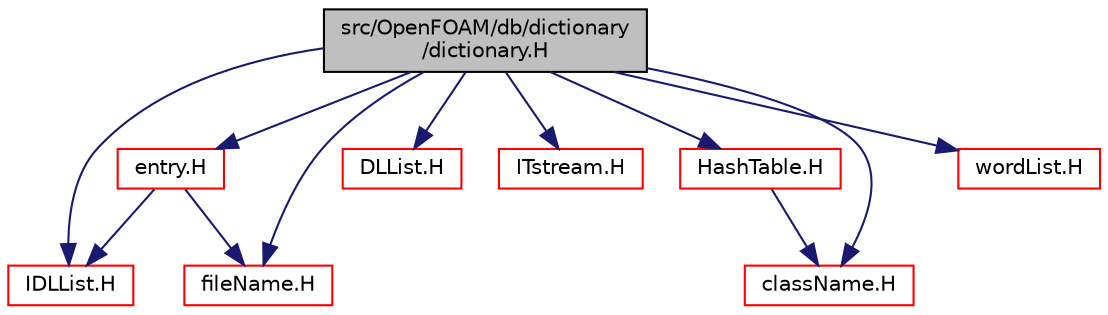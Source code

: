 digraph "src/OpenFOAM/db/dictionary/dictionary.H"
{
  bgcolor="transparent";
  edge [fontname="Helvetica",fontsize="10",labelfontname="Helvetica",labelfontsize="10"];
  node [fontname="Helvetica",fontsize="10",shape=record];
  Node1 [label="src/OpenFOAM/db/dictionary\l/dictionary.H",height=0.2,width=0.4,color="black", fillcolor="grey75", style="filled", fontcolor="black"];
  Node1 -> Node2 [color="midnightblue",fontsize="10",style="solid",fontname="Helvetica"];
  Node2 [label="entry.H",height=0.2,width=0.4,color="red",URL="$a07691.html"];
  Node2 -> Node3 [color="midnightblue",fontsize="10",style="solid",fontname="Helvetica"];
  Node3 [label="IDLList.H",height=0.2,width=0.4,color="red",URL="$a07609.html"];
  Node2 -> Node4 [color="midnightblue",fontsize="10",style="solid",fontname="Helvetica"];
  Node4 [label="fileName.H",height=0.2,width=0.4,color="red",URL="$a08959.html"];
  Node1 -> Node3 [color="midnightblue",fontsize="10",style="solid",fontname="Helvetica"];
  Node1 -> Node5 [color="midnightblue",fontsize="10",style="solid",fontname="Helvetica"];
  Node5 [label="DLList.H",height=0.2,width=0.4,color="red",URL="$a07606.html"];
  Node1 -> Node4 [color="midnightblue",fontsize="10",style="solid",fontname="Helvetica"];
  Node1 -> Node6 [color="midnightblue",fontsize="10",style="solid",fontname="Helvetica"];
  Node6 [label="ITstream.H",height=0.2,width=0.4,color="red",URL="$a07830.html"];
  Node1 -> Node7 [color="midnightblue",fontsize="10",style="solid",fontname="Helvetica"];
  Node7 [label="HashTable.H",height=0.2,width=0.4,color="red",URL="$a07575.html"];
  Node7 -> Node8 [color="midnightblue",fontsize="10",style="solid",fontname="Helvetica"];
  Node8 [label="className.H",height=0.2,width=0.4,color="red",URL="$a07863.html",tooltip="Macro definitions for declaring ClassName(), NamespaceName(), etc. "];
  Node1 -> Node9 [color="midnightblue",fontsize="10",style="solid",fontname="Helvetica"];
  Node9 [label="wordList.H",height=0.2,width=0.4,color="red",URL="$a08972.html"];
  Node1 -> Node8 [color="midnightblue",fontsize="10",style="solid",fontname="Helvetica"];
}

